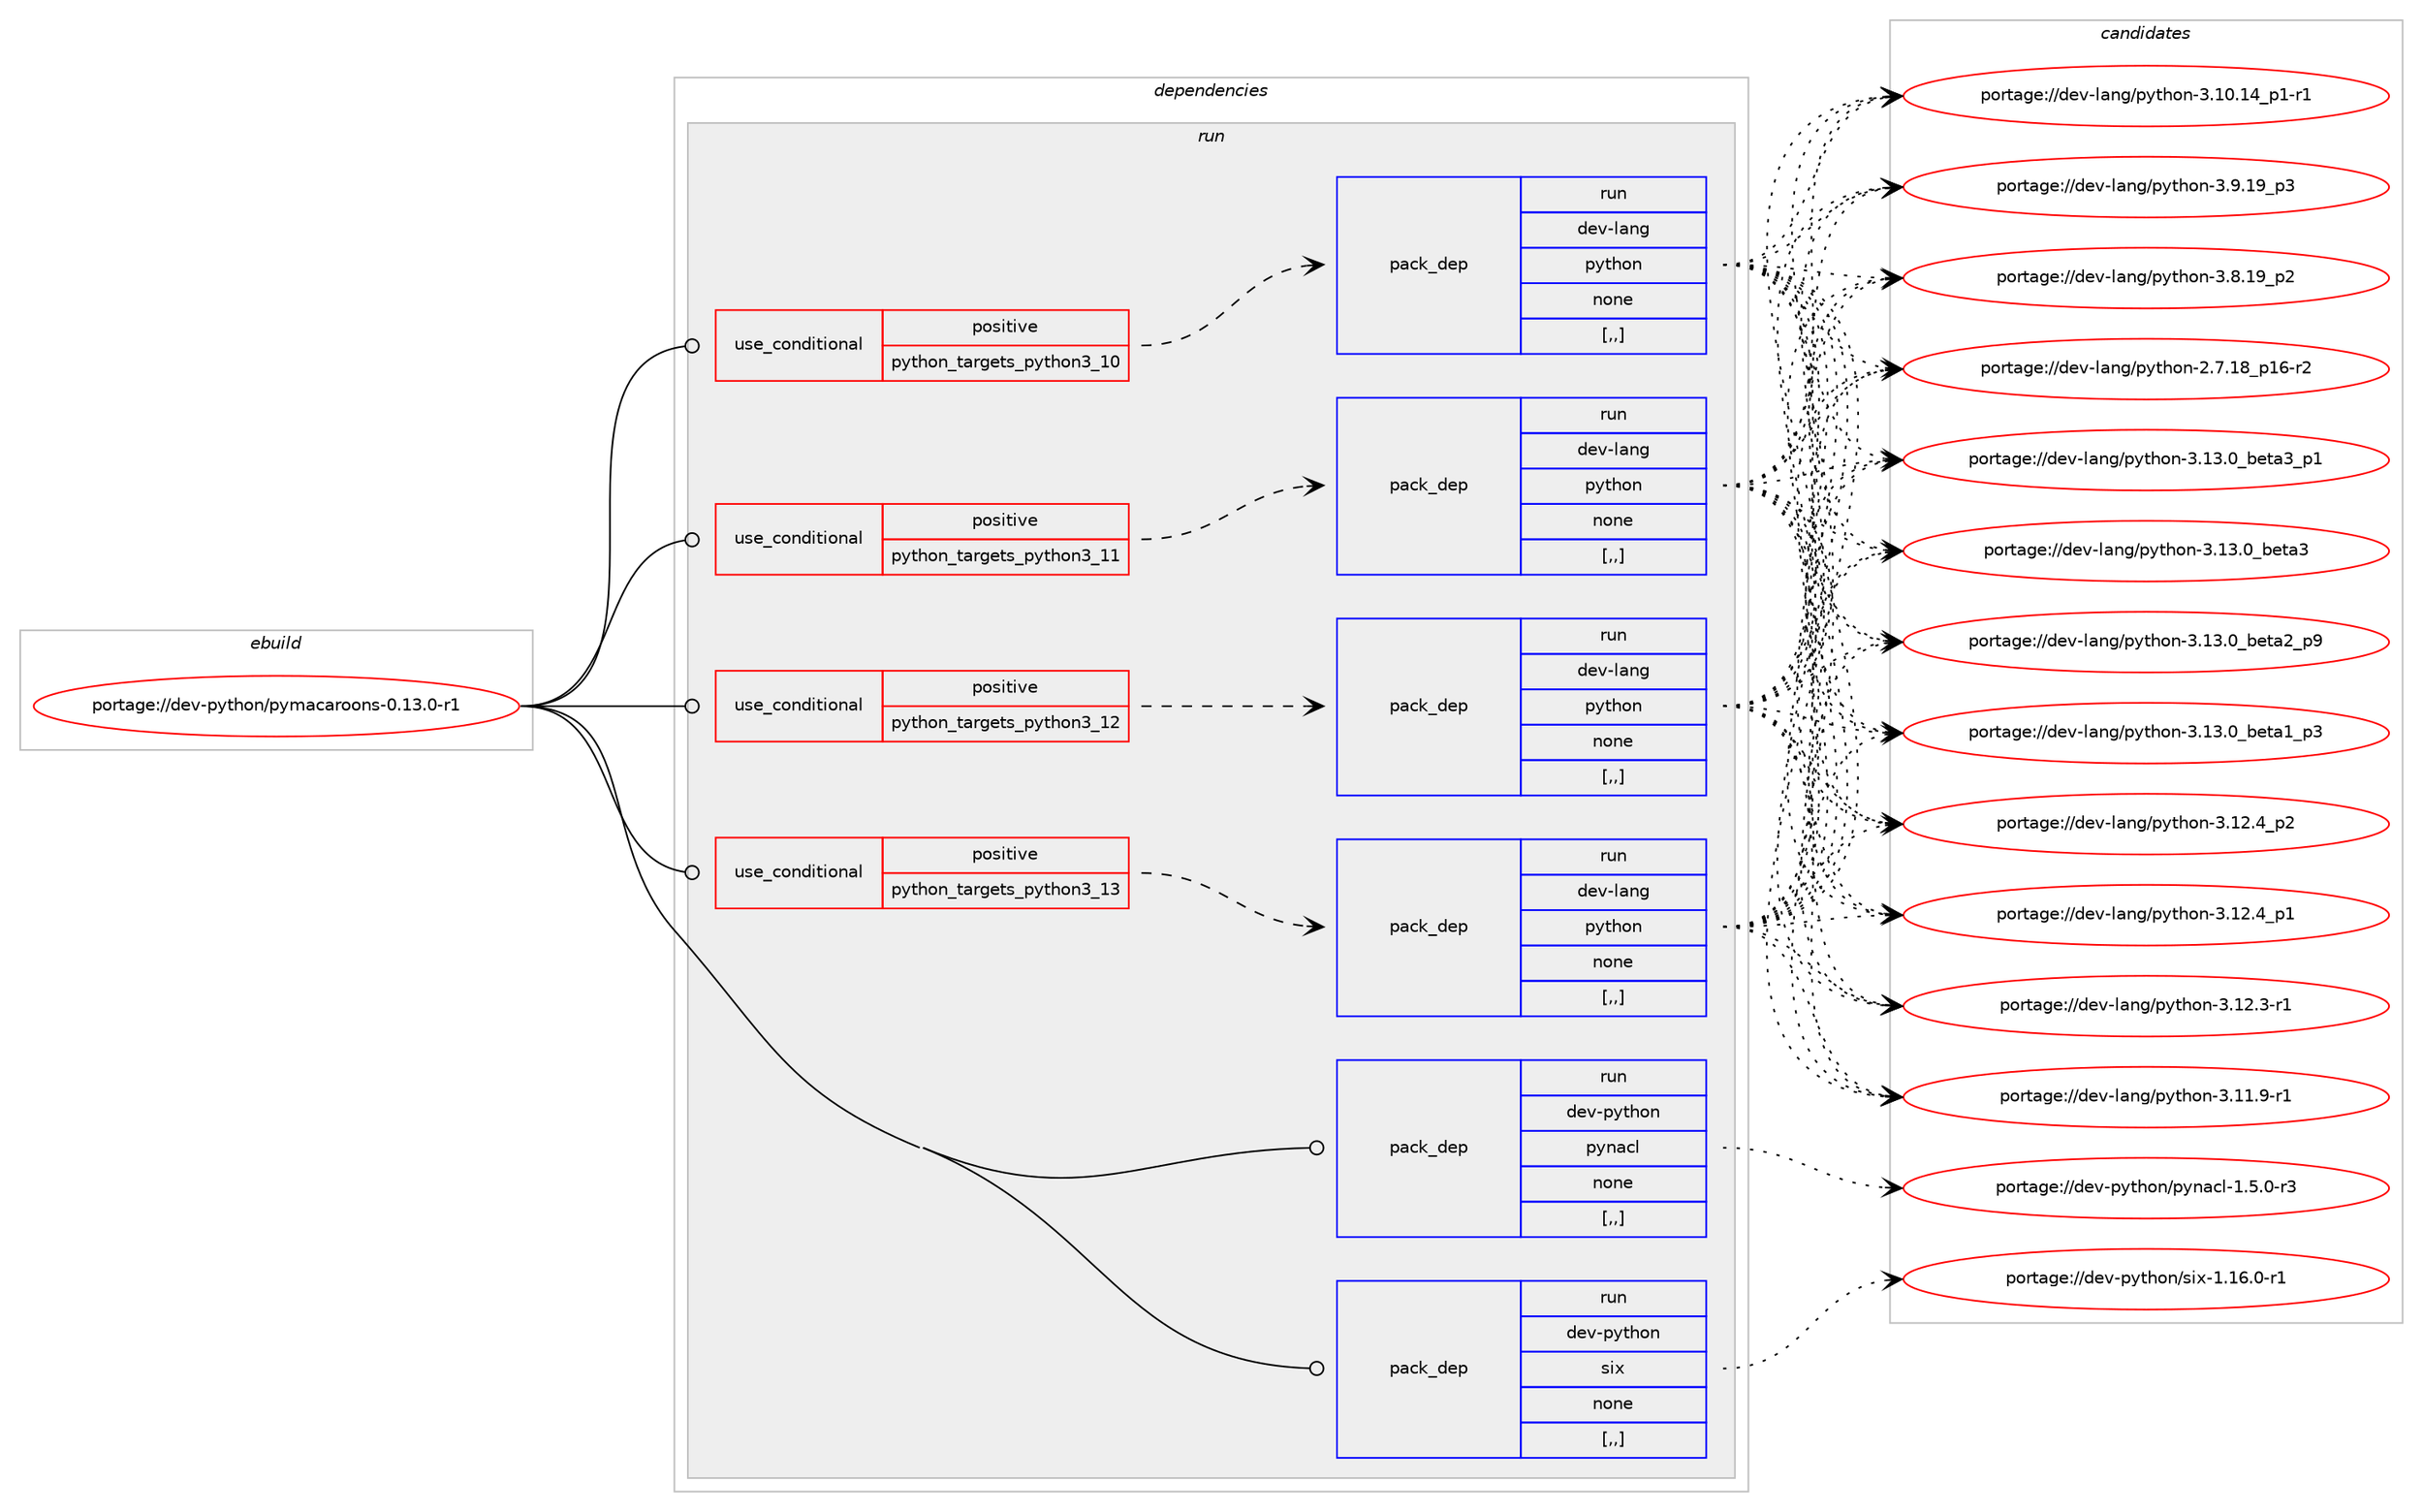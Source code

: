 digraph prolog {

# *************
# Graph options
# *************

newrank=true;
concentrate=true;
compound=true;
graph [rankdir=LR,fontname=Helvetica,fontsize=10,ranksep=1.5];#, ranksep=2.5, nodesep=0.2];
edge  [arrowhead=vee];
node  [fontname=Helvetica,fontsize=10];

# **********
# The ebuild
# **********

subgraph cluster_leftcol {
color=gray;
label=<<i>ebuild</i>>;
id [label="portage://dev-python/pymacaroons-0.13.0-r1", color=red, width=4, href="../dev-python/pymacaroons-0.13.0-r1.svg"];
}

# ****************
# The dependencies
# ****************

subgraph cluster_midcol {
color=gray;
label=<<i>dependencies</i>>;
subgraph cluster_compile {
fillcolor="#eeeeee";
style=filled;
label=<<i>compile</i>>;
}
subgraph cluster_compileandrun {
fillcolor="#eeeeee";
style=filled;
label=<<i>compile and run</i>>;
}
subgraph cluster_run {
fillcolor="#eeeeee";
style=filled;
label=<<i>run</i>>;
subgraph cond37067 {
dependency156895 [label=<<TABLE BORDER="0" CELLBORDER="1" CELLSPACING="0" CELLPADDING="4"><TR><TD ROWSPAN="3" CELLPADDING="10">use_conditional</TD></TR><TR><TD>positive</TD></TR><TR><TD>python_targets_python3_10</TD></TR></TABLE>>, shape=none, color=red];
subgraph pack118571 {
dependency156896 [label=<<TABLE BORDER="0" CELLBORDER="1" CELLSPACING="0" CELLPADDING="4" WIDTH="220"><TR><TD ROWSPAN="6" CELLPADDING="30">pack_dep</TD></TR><TR><TD WIDTH="110">run</TD></TR><TR><TD>dev-lang</TD></TR><TR><TD>python</TD></TR><TR><TD>none</TD></TR><TR><TD>[,,]</TD></TR></TABLE>>, shape=none, color=blue];
}
dependency156895:e -> dependency156896:w [weight=20,style="dashed",arrowhead="vee"];
}
id:e -> dependency156895:w [weight=20,style="solid",arrowhead="odot"];
subgraph cond37068 {
dependency156897 [label=<<TABLE BORDER="0" CELLBORDER="1" CELLSPACING="0" CELLPADDING="4"><TR><TD ROWSPAN="3" CELLPADDING="10">use_conditional</TD></TR><TR><TD>positive</TD></TR><TR><TD>python_targets_python3_11</TD></TR></TABLE>>, shape=none, color=red];
subgraph pack118572 {
dependency156898 [label=<<TABLE BORDER="0" CELLBORDER="1" CELLSPACING="0" CELLPADDING="4" WIDTH="220"><TR><TD ROWSPAN="6" CELLPADDING="30">pack_dep</TD></TR><TR><TD WIDTH="110">run</TD></TR><TR><TD>dev-lang</TD></TR><TR><TD>python</TD></TR><TR><TD>none</TD></TR><TR><TD>[,,]</TD></TR></TABLE>>, shape=none, color=blue];
}
dependency156897:e -> dependency156898:w [weight=20,style="dashed",arrowhead="vee"];
}
id:e -> dependency156897:w [weight=20,style="solid",arrowhead="odot"];
subgraph cond37069 {
dependency156899 [label=<<TABLE BORDER="0" CELLBORDER="1" CELLSPACING="0" CELLPADDING="4"><TR><TD ROWSPAN="3" CELLPADDING="10">use_conditional</TD></TR><TR><TD>positive</TD></TR><TR><TD>python_targets_python3_12</TD></TR></TABLE>>, shape=none, color=red];
subgraph pack118573 {
dependency156900 [label=<<TABLE BORDER="0" CELLBORDER="1" CELLSPACING="0" CELLPADDING="4" WIDTH="220"><TR><TD ROWSPAN="6" CELLPADDING="30">pack_dep</TD></TR><TR><TD WIDTH="110">run</TD></TR><TR><TD>dev-lang</TD></TR><TR><TD>python</TD></TR><TR><TD>none</TD></TR><TR><TD>[,,]</TD></TR></TABLE>>, shape=none, color=blue];
}
dependency156899:e -> dependency156900:w [weight=20,style="dashed",arrowhead="vee"];
}
id:e -> dependency156899:w [weight=20,style="solid",arrowhead="odot"];
subgraph cond37070 {
dependency156901 [label=<<TABLE BORDER="0" CELLBORDER="1" CELLSPACING="0" CELLPADDING="4"><TR><TD ROWSPAN="3" CELLPADDING="10">use_conditional</TD></TR><TR><TD>positive</TD></TR><TR><TD>python_targets_python3_13</TD></TR></TABLE>>, shape=none, color=red];
subgraph pack118574 {
dependency156902 [label=<<TABLE BORDER="0" CELLBORDER="1" CELLSPACING="0" CELLPADDING="4" WIDTH="220"><TR><TD ROWSPAN="6" CELLPADDING="30">pack_dep</TD></TR><TR><TD WIDTH="110">run</TD></TR><TR><TD>dev-lang</TD></TR><TR><TD>python</TD></TR><TR><TD>none</TD></TR><TR><TD>[,,]</TD></TR></TABLE>>, shape=none, color=blue];
}
dependency156901:e -> dependency156902:w [weight=20,style="dashed",arrowhead="vee"];
}
id:e -> dependency156901:w [weight=20,style="solid",arrowhead="odot"];
subgraph pack118575 {
dependency156903 [label=<<TABLE BORDER="0" CELLBORDER="1" CELLSPACING="0" CELLPADDING="4" WIDTH="220"><TR><TD ROWSPAN="6" CELLPADDING="30">pack_dep</TD></TR><TR><TD WIDTH="110">run</TD></TR><TR><TD>dev-python</TD></TR><TR><TD>pynacl</TD></TR><TR><TD>none</TD></TR><TR><TD>[,,]</TD></TR></TABLE>>, shape=none, color=blue];
}
id:e -> dependency156903:w [weight=20,style="solid",arrowhead="odot"];
subgraph pack118576 {
dependency156904 [label=<<TABLE BORDER="0" CELLBORDER="1" CELLSPACING="0" CELLPADDING="4" WIDTH="220"><TR><TD ROWSPAN="6" CELLPADDING="30">pack_dep</TD></TR><TR><TD WIDTH="110">run</TD></TR><TR><TD>dev-python</TD></TR><TR><TD>six</TD></TR><TR><TD>none</TD></TR><TR><TD>[,,]</TD></TR></TABLE>>, shape=none, color=blue];
}
id:e -> dependency156904:w [weight=20,style="solid",arrowhead="odot"];
}
}

# **************
# The candidates
# **************

subgraph cluster_choices {
rank=same;
color=gray;
label=<<i>candidates</i>>;

subgraph choice118571 {
color=black;
nodesep=1;
choice10010111845108971101034711212111610411111045514649514648959810111697519511249 [label="portage://dev-lang/python-3.13.0_beta3_p1", color=red, width=4,href="../dev-lang/python-3.13.0_beta3_p1.svg"];
choice1001011184510897110103471121211161041111104551464951464895981011169751 [label="portage://dev-lang/python-3.13.0_beta3", color=red, width=4,href="../dev-lang/python-3.13.0_beta3.svg"];
choice10010111845108971101034711212111610411111045514649514648959810111697509511257 [label="portage://dev-lang/python-3.13.0_beta2_p9", color=red, width=4,href="../dev-lang/python-3.13.0_beta2_p9.svg"];
choice10010111845108971101034711212111610411111045514649514648959810111697499511251 [label="portage://dev-lang/python-3.13.0_beta1_p3", color=red, width=4,href="../dev-lang/python-3.13.0_beta1_p3.svg"];
choice100101118451089711010347112121116104111110455146495046529511250 [label="portage://dev-lang/python-3.12.4_p2", color=red, width=4,href="../dev-lang/python-3.12.4_p2.svg"];
choice100101118451089711010347112121116104111110455146495046529511249 [label="portage://dev-lang/python-3.12.4_p1", color=red, width=4,href="../dev-lang/python-3.12.4_p1.svg"];
choice100101118451089711010347112121116104111110455146495046514511449 [label="portage://dev-lang/python-3.12.3-r1", color=red, width=4,href="../dev-lang/python-3.12.3-r1.svg"];
choice100101118451089711010347112121116104111110455146494946574511449 [label="portage://dev-lang/python-3.11.9-r1", color=red, width=4,href="../dev-lang/python-3.11.9-r1.svg"];
choice100101118451089711010347112121116104111110455146494846495295112494511449 [label="portage://dev-lang/python-3.10.14_p1-r1", color=red, width=4,href="../dev-lang/python-3.10.14_p1-r1.svg"];
choice100101118451089711010347112121116104111110455146574649579511251 [label="portage://dev-lang/python-3.9.19_p3", color=red, width=4,href="../dev-lang/python-3.9.19_p3.svg"];
choice100101118451089711010347112121116104111110455146564649579511250 [label="portage://dev-lang/python-3.8.19_p2", color=red, width=4,href="../dev-lang/python-3.8.19_p2.svg"];
choice100101118451089711010347112121116104111110455046554649569511249544511450 [label="portage://dev-lang/python-2.7.18_p16-r2", color=red, width=4,href="../dev-lang/python-2.7.18_p16-r2.svg"];
dependency156896:e -> choice10010111845108971101034711212111610411111045514649514648959810111697519511249:w [style=dotted,weight="100"];
dependency156896:e -> choice1001011184510897110103471121211161041111104551464951464895981011169751:w [style=dotted,weight="100"];
dependency156896:e -> choice10010111845108971101034711212111610411111045514649514648959810111697509511257:w [style=dotted,weight="100"];
dependency156896:e -> choice10010111845108971101034711212111610411111045514649514648959810111697499511251:w [style=dotted,weight="100"];
dependency156896:e -> choice100101118451089711010347112121116104111110455146495046529511250:w [style=dotted,weight="100"];
dependency156896:e -> choice100101118451089711010347112121116104111110455146495046529511249:w [style=dotted,weight="100"];
dependency156896:e -> choice100101118451089711010347112121116104111110455146495046514511449:w [style=dotted,weight="100"];
dependency156896:e -> choice100101118451089711010347112121116104111110455146494946574511449:w [style=dotted,weight="100"];
dependency156896:e -> choice100101118451089711010347112121116104111110455146494846495295112494511449:w [style=dotted,weight="100"];
dependency156896:e -> choice100101118451089711010347112121116104111110455146574649579511251:w [style=dotted,weight="100"];
dependency156896:e -> choice100101118451089711010347112121116104111110455146564649579511250:w [style=dotted,weight="100"];
dependency156896:e -> choice100101118451089711010347112121116104111110455046554649569511249544511450:w [style=dotted,weight="100"];
}
subgraph choice118572 {
color=black;
nodesep=1;
choice10010111845108971101034711212111610411111045514649514648959810111697519511249 [label="portage://dev-lang/python-3.13.0_beta3_p1", color=red, width=4,href="../dev-lang/python-3.13.0_beta3_p1.svg"];
choice1001011184510897110103471121211161041111104551464951464895981011169751 [label="portage://dev-lang/python-3.13.0_beta3", color=red, width=4,href="../dev-lang/python-3.13.0_beta3.svg"];
choice10010111845108971101034711212111610411111045514649514648959810111697509511257 [label="portage://dev-lang/python-3.13.0_beta2_p9", color=red, width=4,href="../dev-lang/python-3.13.0_beta2_p9.svg"];
choice10010111845108971101034711212111610411111045514649514648959810111697499511251 [label="portage://dev-lang/python-3.13.0_beta1_p3", color=red, width=4,href="../dev-lang/python-3.13.0_beta1_p3.svg"];
choice100101118451089711010347112121116104111110455146495046529511250 [label="portage://dev-lang/python-3.12.4_p2", color=red, width=4,href="../dev-lang/python-3.12.4_p2.svg"];
choice100101118451089711010347112121116104111110455146495046529511249 [label="portage://dev-lang/python-3.12.4_p1", color=red, width=4,href="../dev-lang/python-3.12.4_p1.svg"];
choice100101118451089711010347112121116104111110455146495046514511449 [label="portage://dev-lang/python-3.12.3-r1", color=red, width=4,href="../dev-lang/python-3.12.3-r1.svg"];
choice100101118451089711010347112121116104111110455146494946574511449 [label="portage://dev-lang/python-3.11.9-r1", color=red, width=4,href="../dev-lang/python-3.11.9-r1.svg"];
choice100101118451089711010347112121116104111110455146494846495295112494511449 [label="portage://dev-lang/python-3.10.14_p1-r1", color=red, width=4,href="../dev-lang/python-3.10.14_p1-r1.svg"];
choice100101118451089711010347112121116104111110455146574649579511251 [label="portage://dev-lang/python-3.9.19_p3", color=red, width=4,href="../dev-lang/python-3.9.19_p3.svg"];
choice100101118451089711010347112121116104111110455146564649579511250 [label="portage://dev-lang/python-3.8.19_p2", color=red, width=4,href="../dev-lang/python-3.8.19_p2.svg"];
choice100101118451089711010347112121116104111110455046554649569511249544511450 [label="portage://dev-lang/python-2.7.18_p16-r2", color=red, width=4,href="../dev-lang/python-2.7.18_p16-r2.svg"];
dependency156898:e -> choice10010111845108971101034711212111610411111045514649514648959810111697519511249:w [style=dotted,weight="100"];
dependency156898:e -> choice1001011184510897110103471121211161041111104551464951464895981011169751:w [style=dotted,weight="100"];
dependency156898:e -> choice10010111845108971101034711212111610411111045514649514648959810111697509511257:w [style=dotted,weight="100"];
dependency156898:e -> choice10010111845108971101034711212111610411111045514649514648959810111697499511251:w [style=dotted,weight="100"];
dependency156898:e -> choice100101118451089711010347112121116104111110455146495046529511250:w [style=dotted,weight="100"];
dependency156898:e -> choice100101118451089711010347112121116104111110455146495046529511249:w [style=dotted,weight="100"];
dependency156898:e -> choice100101118451089711010347112121116104111110455146495046514511449:w [style=dotted,weight="100"];
dependency156898:e -> choice100101118451089711010347112121116104111110455146494946574511449:w [style=dotted,weight="100"];
dependency156898:e -> choice100101118451089711010347112121116104111110455146494846495295112494511449:w [style=dotted,weight="100"];
dependency156898:e -> choice100101118451089711010347112121116104111110455146574649579511251:w [style=dotted,weight="100"];
dependency156898:e -> choice100101118451089711010347112121116104111110455146564649579511250:w [style=dotted,weight="100"];
dependency156898:e -> choice100101118451089711010347112121116104111110455046554649569511249544511450:w [style=dotted,weight="100"];
}
subgraph choice118573 {
color=black;
nodesep=1;
choice10010111845108971101034711212111610411111045514649514648959810111697519511249 [label="portage://dev-lang/python-3.13.0_beta3_p1", color=red, width=4,href="../dev-lang/python-3.13.0_beta3_p1.svg"];
choice1001011184510897110103471121211161041111104551464951464895981011169751 [label="portage://dev-lang/python-3.13.0_beta3", color=red, width=4,href="../dev-lang/python-3.13.0_beta3.svg"];
choice10010111845108971101034711212111610411111045514649514648959810111697509511257 [label="portage://dev-lang/python-3.13.0_beta2_p9", color=red, width=4,href="../dev-lang/python-3.13.0_beta2_p9.svg"];
choice10010111845108971101034711212111610411111045514649514648959810111697499511251 [label="portage://dev-lang/python-3.13.0_beta1_p3", color=red, width=4,href="../dev-lang/python-3.13.0_beta1_p3.svg"];
choice100101118451089711010347112121116104111110455146495046529511250 [label="portage://dev-lang/python-3.12.4_p2", color=red, width=4,href="../dev-lang/python-3.12.4_p2.svg"];
choice100101118451089711010347112121116104111110455146495046529511249 [label="portage://dev-lang/python-3.12.4_p1", color=red, width=4,href="../dev-lang/python-3.12.4_p1.svg"];
choice100101118451089711010347112121116104111110455146495046514511449 [label="portage://dev-lang/python-3.12.3-r1", color=red, width=4,href="../dev-lang/python-3.12.3-r1.svg"];
choice100101118451089711010347112121116104111110455146494946574511449 [label="portage://dev-lang/python-3.11.9-r1", color=red, width=4,href="../dev-lang/python-3.11.9-r1.svg"];
choice100101118451089711010347112121116104111110455146494846495295112494511449 [label="portage://dev-lang/python-3.10.14_p1-r1", color=red, width=4,href="../dev-lang/python-3.10.14_p1-r1.svg"];
choice100101118451089711010347112121116104111110455146574649579511251 [label="portage://dev-lang/python-3.9.19_p3", color=red, width=4,href="../dev-lang/python-3.9.19_p3.svg"];
choice100101118451089711010347112121116104111110455146564649579511250 [label="portage://dev-lang/python-3.8.19_p2", color=red, width=4,href="../dev-lang/python-3.8.19_p2.svg"];
choice100101118451089711010347112121116104111110455046554649569511249544511450 [label="portage://dev-lang/python-2.7.18_p16-r2", color=red, width=4,href="../dev-lang/python-2.7.18_p16-r2.svg"];
dependency156900:e -> choice10010111845108971101034711212111610411111045514649514648959810111697519511249:w [style=dotted,weight="100"];
dependency156900:e -> choice1001011184510897110103471121211161041111104551464951464895981011169751:w [style=dotted,weight="100"];
dependency156900:e -> choice10010111845108971101034711212111610411111045514649514648959810111697509511257:w [style=dotted,weight="100"];
dependency156900:e -> choice10010111845108971101034711212111610411111045514649514648959810111697499511251:w [style=dotted,weight="100"];
dependency156900:e -> choice100101118451089711010347112121116104111110455146495046529511250:w [style=dotted,weight="100"];
dependency156900:e -> choice100101118451089711010347112121116104111110455146495046529511249:w [style=dotted,weight="100"];
dependency156900:e -> choice100101118451089711010347112121116104111110455146495046514511449:w [style=dotted,weight="100"];
dependency156900:e -> choice100101118451089711010347112121116104111110455146494946574511449:w [style=dotted,weight="100"];
dependency156900:e -> choice100101118451089711010347112121116104111110455146494846495295112494511449:w [style=dotted,weight="100"];
dependency156900:e -> choice100101118451089711010347112121116104111110455146574649579511251:w [style=dotted,weight="100"];
dependency156900:e -> choice100101118451089711010347112121116104111110455146564649579511250:w [style=dotted,weight="100"];
dependency156900:e -> choice100101118451089711010347112121116104111110455046554649569511249544511450:w [style=dotted,weight="100"];
}
subgraph choice118574 {
color=black;
nodesep=1;
choice10010111845108971101034711212111610411111045514649514648959810111697519511249 [label="portage://dev-lang/python-3.13.0_beta3_p1", color=red, width=4,href="../dev-lang/python-3.13.0_beta3_p1.svg"];
choice1001011184510897110103471121211161041111104551464951464895981011169751 [label="portage://dev-lang/python-3.13.0_beta3", color=red, width=4,href="../dev-lang/python-3.13.0_beta3.svg"];
choice10010111845108971101034711212111610411111045514649514648959810111697509511257 [label="portage://dev-lang/python-3.13.0_beta2_p9", color=red, width=4,href="../dev-lang/python-3.13.0_beta2_p9.svg"];
choice10010111845108971101034711212111610411111045514649514648959810111697499511251 [label="portage://dev-lang/python-3.13.0_beta1_p3", color=red, width=4,href="../dev-lang/python-3.13.0_beta1_p3.svg"];
choice100101118451089711010347112121116104111110455146495046529511250 [label="portage://dev-lang/python-3.12.4_p2", color=red, width=4,href="../dev-lang/python-3.12.4_p2.svg"];
choice100101118451089711010347112121116104111110455146495046529511249 [label="portage://dev-lang/python-3.12.4_p1", color=red, width=4,href="../dev-lang/python-3.12.4_p1.svg"];
choice100101118451089711010347112121116104111110455146495046514511449 [label="portage://dev-lang/python-3.12.3-r1", color=red, width=4,href="../dev-lang/python-3.12.3-r1.svg"];
choice100101118451089711010347112121116104111110455146494946574511449 [label="portage://dev-lang/python-3.11.9-r1", color=red, width=4,href="../dev-lang/python-3.11.9-r1.svg"];
choice100101118451089711010347112121116104111110455146494846495295112494511449 [label="portage://dev-lang/python-3.10.14_p1-r1", color=red, width=4,href="../dev-lang/python-3.10.14_p1-r1.svg"];
choice100101118451089711010347112121116104111110455146574649579511251 [label="portage://dev-lang/python-3.9.19_p3", color=red, width=4,href="../dev-lang/python-3.9.19_p3.svg"];
choice100101118451089711010347112121116104111110455146564649579511250 [label="portage://dev-lang/python-3.8.19_p2", color=red, width=4,href="../dev-lang/python-3.8.19_p2.svg"];
choice100101118451089711010347112121116104111110455046554649569511249544511450 [label="portage://dev-lang/python-2.7.18_p16-r2", color=red, width=4,href="../dev-lang/python-2.7.18_p16-r2.svg"];
dependency156902:e -> choice10010111845108971101034711212111610411111045514649514648959810111697519511249:w [style=dotted,weight="100"];
dependency156902:e -> choice1001011184510897110103471121211161041111104551464951464895981011169751:w [style=dotted,weight="100"];
dependency156902:e -> choice10010111845108971101034711212111610411111045514649514648959810111697509511257:w [style=dotted,weight="100"];
dependency156902:e -> choice10010111845108971101034711212111610411111045514649514648959810111697499511251:w [style=dotted,weight="100"];
dependency156902:e -> choice100101118451089711010347112121116104111110455146495046529511250:w [style=dotted,weight="100"];
dependency156902:e -> choice100101118451089711010347112121116104111110455146495046529511249:w [style=dotted,weight="100"];
dependency156902:e -> choice100101118451089711010347112121116104111110455146495046514511449:w [style=dotted,weight="100"];
dependency156902:e -> choice100101118451089711010347112121116104111110455146494946574511449:w [style=dotted,weight="100"];
dependency156902:e -> choice100101118451089711010347112121116104111110455146494846495295112494511449:w [style=dotted,weight="100"];
dependency156902:e -> choice100101118451089711010347112121116104111110455146574649579511251:w [style=dotted,weight="100"];
dependency156902:e -> choice100101118451089711010347112121116104111110455146564649579511250:w [style=dotted,weight="100"];
dependency156902:e -> choice100101118451089711010347112121116104111110455046554649569511249544511450:w [style=dotted,weight="100"];
}
subgraph choice118575 {
color=black;
nodesep=1;
choice100101118451121211161041111104711212111097991084549465346484511451 [label="portage://dev-python/pynacl-1.5.0-r3", color=red, width=4,href="../dev-python/pynacl-1.5.0-r3.svg"];
dependency156903:e -> choice100101118451121211161041111104711212111097991084549465346484511451:w [style=dotted,weight="100"];
}
subgraph choice118576 {
color=black;
nodesep=1;
choice1001011184511212111610411111047115105120454946495446484511449 [label="portage://dev-python/six-1.16.0-r1", color=red, width=4,href="../dev-python/six-1.16.0-r1.svg"];
dependency156904:e -> choice1001011184511212111610411111047115105120454946495446484511449:w [style=dotted,weight="100"];
}
}

}
